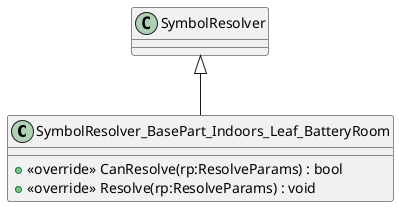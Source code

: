 @startuml
class SymbolResolver_BasePart_Indoors_Leaf_BatteryRoom {
    + <<override>> CanResolve(rp:ResolveParams) : bool
    + <<override>> Resolve(rp:ResolveParams) : void
}
SymbolResolver <|-- SymbolResolver_BasePart_Indoors_Leaf_BatteryRoom
@enduml
